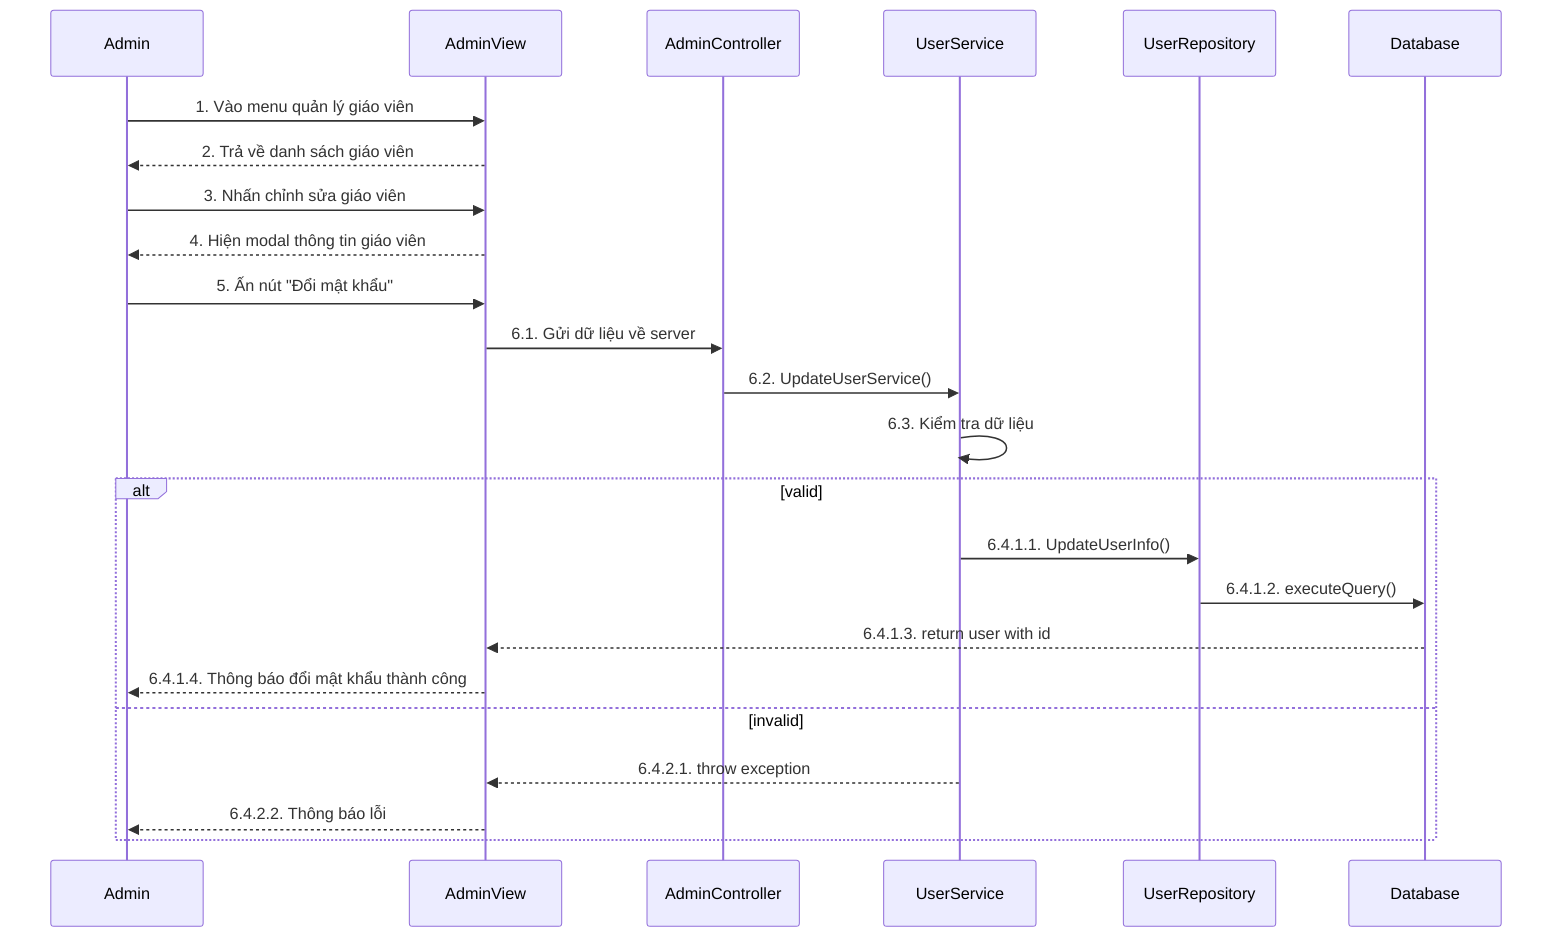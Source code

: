 sequenceDiagram
    participant Admin
    participant AdminView
    participant AdminController
    participant UserService
    participant UserRepository
    participant Database

    Admin->>AdminView: 1. Vào menu quản lý giáo viên
    AdminView-->>Admin: 2. Trả về danh sách giáo viên
    Admin->>AdminView: 3. Nhấn chỉnh sửa giáo viên
    AdminView-->>Admin: 4. Hiện modal thông tin giáo viên
    Admin->>AdminView: 5. Ấn nút "Đổi mật khẩu"
    
    AdminView->>AdminController: 6.1. Gửi dữ liệu về server
    AdminController->>UserService: 6.2. UpdateUserService()
    UserService->>UserService: 6.3. Kiểm tra dữ liệu

    alt valid
        UserService->>UserRepository: 6.4.1.1. UpdateUserInfo()
        UserRepository->>Database: 6.4.1.2. executeQuery()
        
        Database-->>AdminView: 6.4.1.3. return user with id
        AdminView-->>Admin: 6.4.1.4. Thông báo đổi mật khẩu thành công
    else invalid
        UserService-->>AdminView: 6.4.2.1. throw exception
        AdminView-->>Admin: 6.4.2.2. Thông báo lỗi
    end
